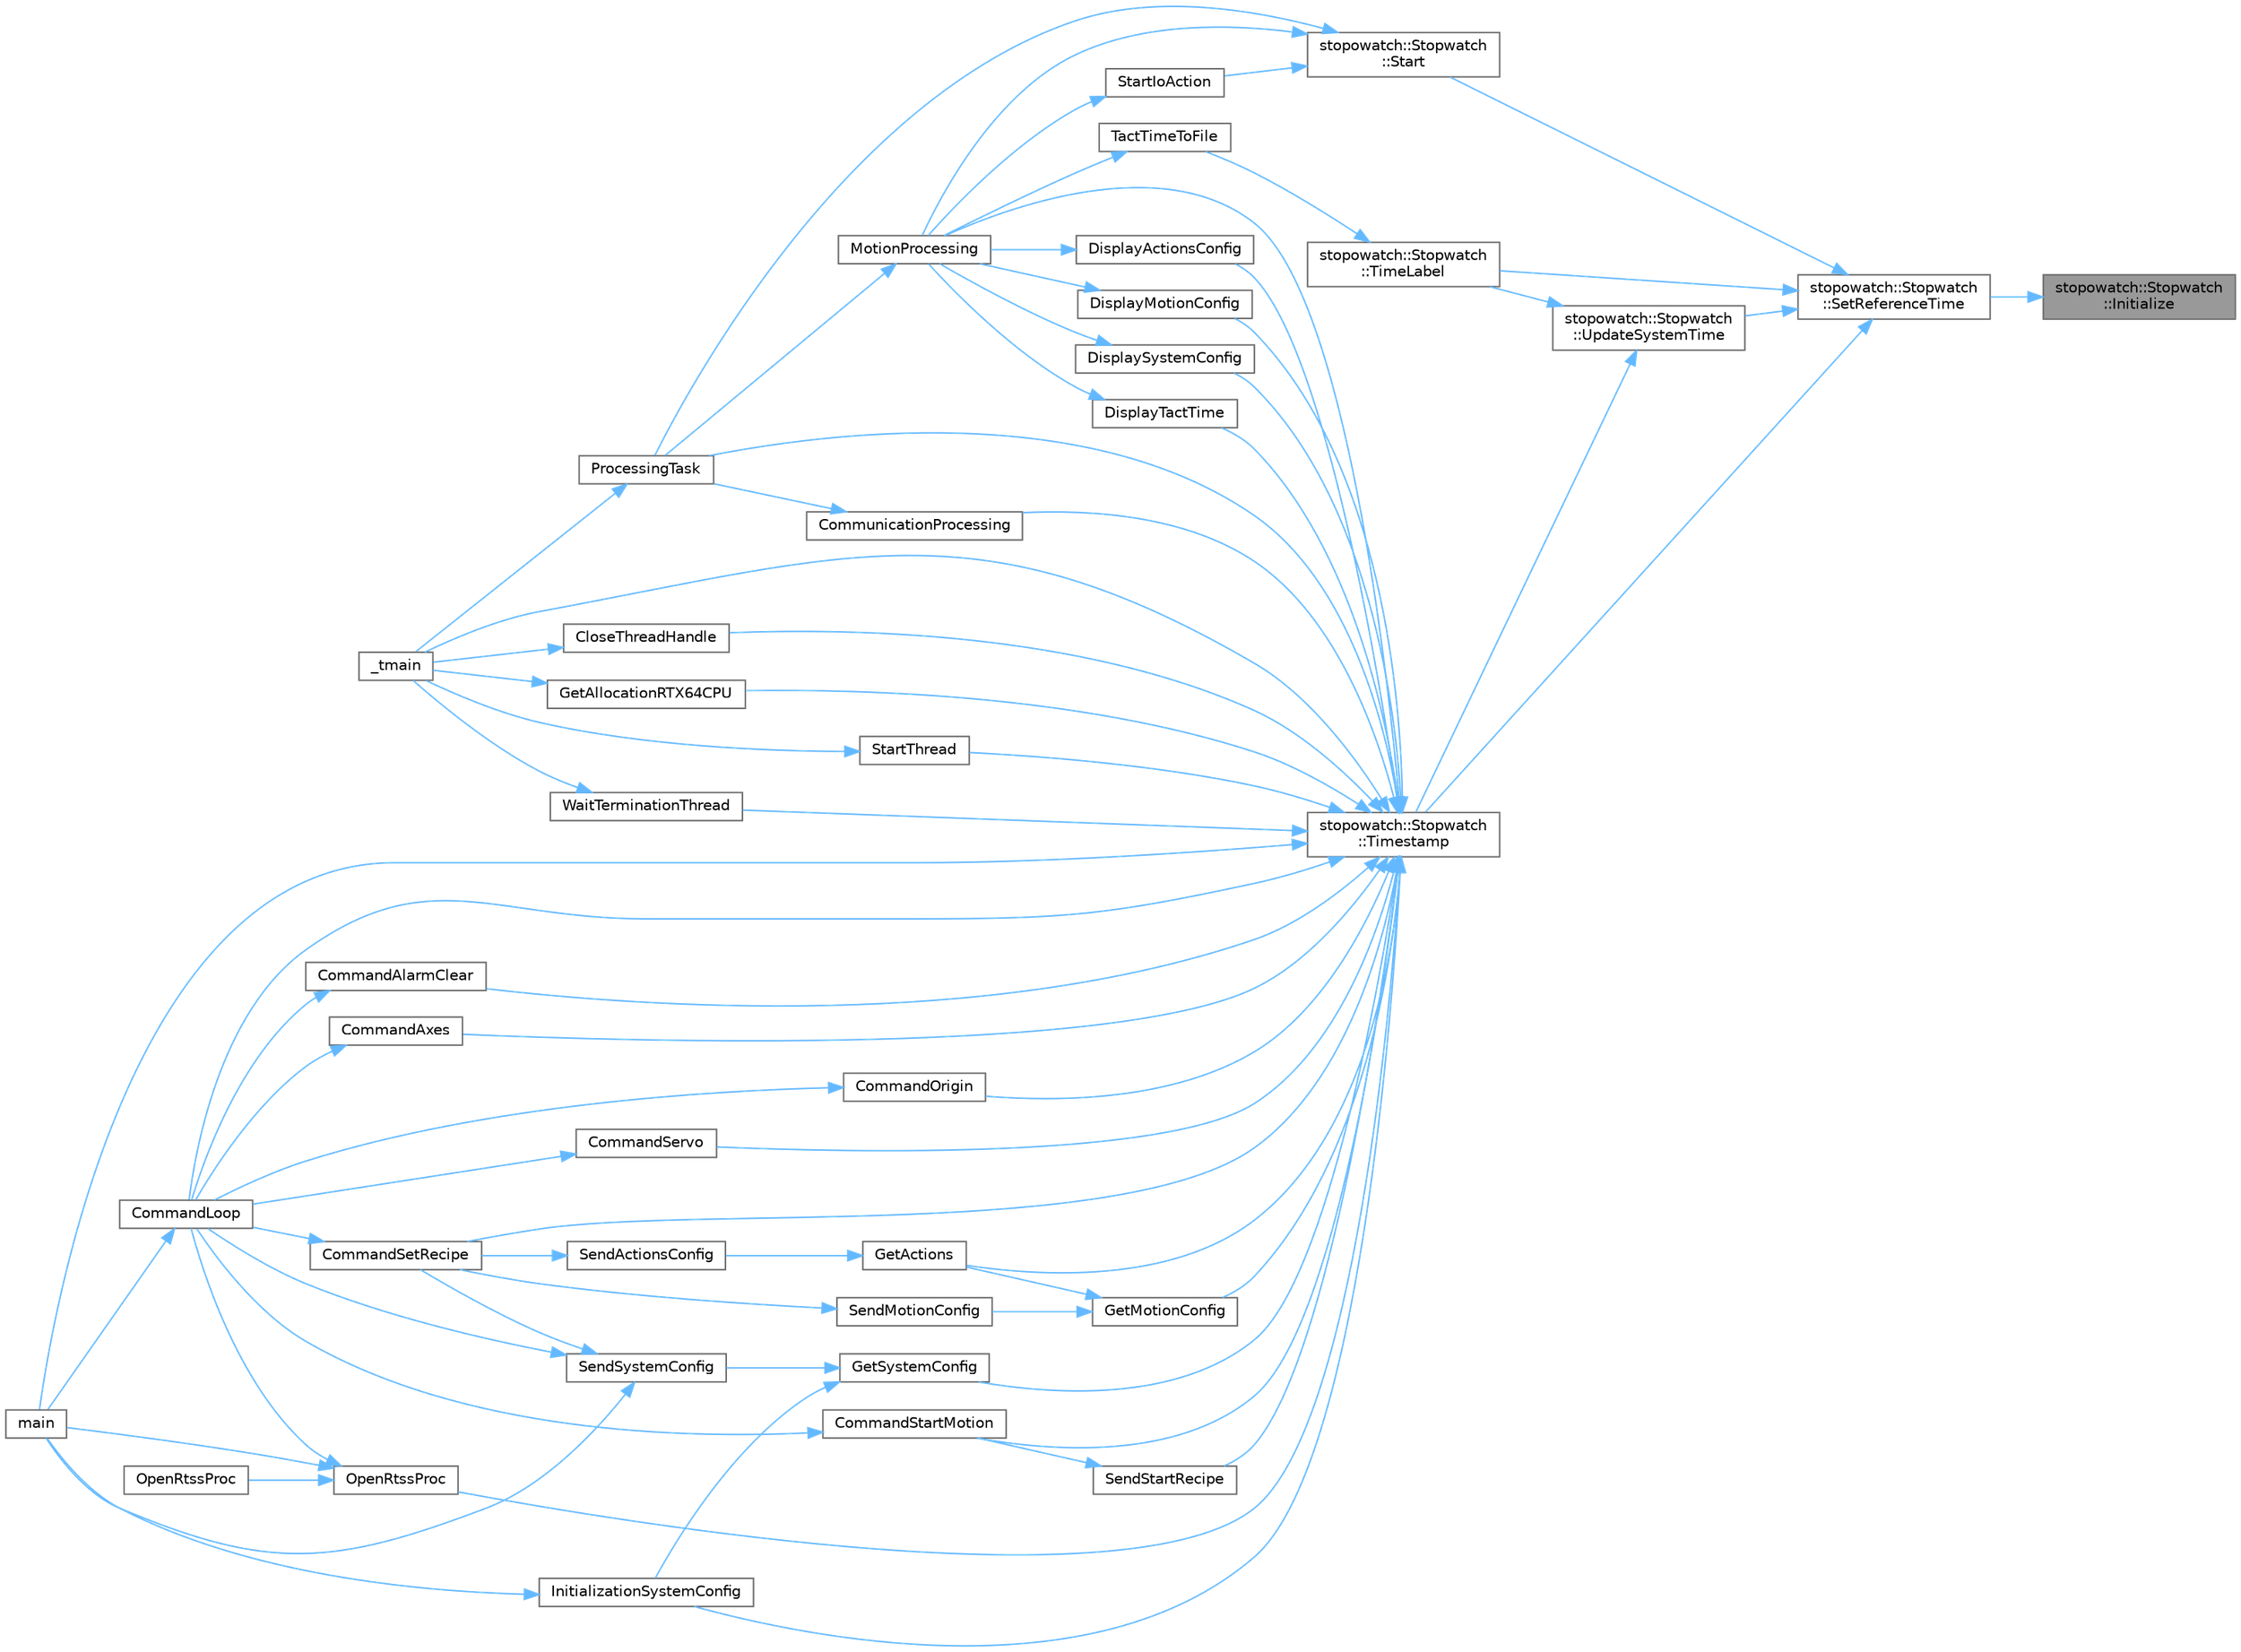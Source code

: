 digraph "stopowatch::Stopwatch::Initialize"
{
 // LATEX_PDF_SIZE
  bgcolor="transparent";
  edge [fontname=Helvetica,fontsize=10,labelfontname=Helvetica,labelfontsize=10];
  node [fontname=Helvetica,fontsize=10,shape=box,height=0.2,width=0.4];
  rankdir="RL";
  Node1 [id="Node000001",label="stopowatch::Stopwatch\l::Initialize",height=0.2,width=0.4,color="gray40", fillcolor="grey60", style="filled", fontcolor="black",tooltip="초기화 함수입니다."];
  Node1 -> Node2 [id="edge1_Node000001_Node000002",dir="back",color="steelblue1",style="solid",tooltip=" "];
  Node2 [id="Node000002",label="stopowatch::Stopwatch\l::SetReferenceTime",height=0.2,width=0.4,color="grey40", fillcolor="white", style="filled",URL="$a00153.html#ab9109777a989e397989e57ed02f963aa",tooltip="참조 시간을 설정하는 함수입니다."];
  Node2 -> Node3 [id="edge2_Node000002_Node000003",dir="back",color="steelblue1",style="solid",tooltip=" "];
  Node3 [id="Node000003",label="stopowatch::Stopwatch\l::Start",height=0.2,width=0.4,color="grey40", fillcolor="white", style="filled",URL="$a00153.html#a592a6e97895a7f876cbf52f4d01f83ab",tooltip="지정된 채널의 타이머를 시작하는 함수입니다."];
  Node3 -> Node4 [id="edge3_Node000003_Node000004",dir="back",color="steelblue1",style="solid",tooltip=" "];
  Node4 [id="Node000004",label="MotionProcessing",height=0.2,width=0.4,color="grey40", fillcolor="white", style="filled",URL="$a00047.html#a4f9769b178418fdb7769bf8bb92c2773",tooltip="주어진 상태에 따라 모션 처리를 수행합니다."];
  Node4 -> Node5 [id="edge4_Node000004_Node000005",dir="back",color="steelblue1",style="solid",tooltip=" "];
  Node5 [id="Node000005",label="ProcessingTask",height=0.2,width=0.4,color="grey40", fillcolor="white", style="filled",URL="$a00047.html#a3db71c15151b4d493496a84b964c847b",tooltip="주어진 작업을 수행하는 스레드 함수입니다."];
  Node5 -> Node6 [id="edge5_Node000005_Node000006",dir="back",color="steelblue1",style="solid",tooltip=" "];
  Node6 [id="Node000006",label="_tmain",height=0.2,width=0.4,color="grey40", fillcolor="white", style="filled",URL="$a00047.html#a353674c5af92be7fb389265cde4e5e03",tooltip=" "];
  Node3 -> Node5 [id="edge6_Node000003_Node000005",dir="back",color="steelblue1",style="solid",tooltip=" "];
  Node3 -> Node7 [id="edge7_Node000003_Node000007",dir="back",color="steelblue1",style="solid",tooltip=" "];
  Node7 [id="Node000007",label="StartIoAction",height=0.2,width=0.4,color="grey40", fillcolor="white", style="filled",URL="$a00047.html#aba80849ebaf4b9e344713667832c33bf",tooltip="주어진 번호의 IO 액션을 시작합니다."];
  Node7 -> Node4 [id="edge8_Node000007_Node000004",dir="back",color="steelblue1",style="solid",tooltip=" "];
  Node2 -> Node8 [id="edge9_Node000002_Node000008",dir="back",color="steelblue1",style="solid",tooltip=" "];
  Node8 [id="Node000008",label="stopowatch::Stopwatch\l::TimeLabel",height=0.2,width=0.4,color="grey40", fillcolor="white", style="filled",URL="$a00153.html#a155591e6deca4cb16a0fed796c6df8c9",tooltip="현재 시간의 레이블을 문자열로 반환하는 함수입니다."];
  Node8 -> Node9 [id="edge10_Node000008_Node000009",dir="back",color="steelblue1",style="solid",tooltip=" "];
  Node9 [id="Node000009",label="TactTimeToFile",height=0.2,width=0.4,color="grey40", fillcolor="white", style="filled",URL="$a00047.html#a51ec2b1e237a68f7eb00da453d49b9c1",tooltip="동작 시간을 파일에 저장합니다."];
  Node9 -> Node4 [id="edge11_Node000009_Node000004",dir="back",color="steelblue1",style="solid",tooltip=" "];
  Node2 -> Node10 [id="edge12_Node000002_Node000010",dir="back",color="steelblue1",style="solid",tooltip=" "];
  Node10 [id="Node000010",label="stopowatch::Stopwatch\l::Timestamp",height=0.2,width=0.4,color="grey40", fillcolor="white", style="filled",URL="$a00153.html#aa8017c358d91e6facd902a0f12176da0",tooltip="현재 시간의 타임스탬프를 문자열로 반환하는 함수입니다."];
  Node10 -> Node6 [id="edge13_Node000010_Node000006",dir="back",color="steelblue1",style="solid",tooltip=" "];
  Node10 -> Node11 [id="edge14_Node000010_Node000011",dir="back",color="steelblue1",style="solid",tooltip=" "];
  Node11 [id="Node000011",label="CloseThreadHandle",height=0.2,width=0.4,color="grey40", fillcolor="white", style="filled",URL="$a00047.html#a3754d22c5256ceffecceff1d802dd1b8",tooltip="주어진 스레드 핸들을 닫습니다."];
  Node11 -> Node6 [id="edge15_Node000011_Node000006",dir="back",color="steelblue1",style="solid",tooltip=" "];
  Node10 -> Node12 [id="edge16_Node000010_Node000012",dir="back",color="steelblue1",style="solid",tooltip=" "];
  Node12 [id="Node000012",label="CommandAlarmClear",height=0.2,width=0.4,color="grey40", fillcolor="white", style="filled",URL="$a00059.html#aaf9355530299b89768fe14680b3a5e3e",tooltip="알람 해제 관련 명령어를 처리합니다."];
  Node12 -> Node13 [id="edge17_Node000012_Node000013",dir="back",color="steelblue1",style="solid",tooltip=" "];
  Node13 [id="Node000013",label="CommandLoop",height=0.2,width=0.4,color="grey40", fillcolor="white", style="filled",URL="$a00059.html#a4bab8a811513db99dd6cf77f2072aa88",tooltip="사용자 명령을 처리하는 루프입니다."];
  Node13 -> Node14 [id="edge18_Node000013_Node000014",dir="back",color="steelblue1",style="solid",tooltip=" "];
  Node14 [id="Node000014",label="main",height=0.2,width=0.4,color="grey40", fillcolor="white", style="filled",URL="$a00059.html#a9ef43c94a04d3145f5f315231da4526e",tooltip=" "];
  Node10 -> Node15 [id="edge19_Node000010_Node000015",dir="back",color="steelblue1",style="solid",tooltip=" "];
  Node15 [id="Node000015",label="CommandAxes",height=0.2,width=0.4,color="grey40", fillcolor="white", style="filled",URL="$a00059.html#adbe7f1246db3436d145db64722faed15",tooltip="축 관련 명령어를 처리합니다."];
  Node15 -> Node13 [id="edge20_Node000015_Node000013",dir="back",color="steelblue1",style="solid",tooltip=" "];
  Node10 -> Node13 [id="edge21_Node000010_Node000013",dir="back",color="steelblue1",style="solid",tooltip=" "];
  Node10 -> Node16 [id="edge22_Node000010_Node000016",dir="back",color="steelblue1",style="solid",tooltip=" "];
  Node16 [id="Node000016",label="CommandOrigin",height=0.2,width=0.4,color="grey40", fillcolor="white", style="filled",URL="$a00059.html#a7078711d4ea848605761d22f0a07d404",tooltip="원점 복귀 관련 명령어를 처리합니다."];
  Node16 -> Node13 [id="edge23_Node000016_Node000013",dir="back",color="steelblue1",style="solid",tooltip=" "];
  Node10 -> Node17 [id="edge24_Node000010_Node000017",dir="back",color="steelblue1",style="solid",tooltip=" "];
  Node17 [id="Node000017",label="CommandServo",height=0.2,width=0.4,color="grey40", fillcolor="white", style="filled",URL="$a00059.html#a97e74a080723dcde2fc3469029fdb5dd",tooltip="서보 관련 명령어를 처리합니다."];
  Node17 -> Node13 [id="edge25_Node000017_Node000013",dir="back",color="steelblue1",style="solid",tooltip=" "];
  Node10 -> Node18 [id="edge26_Node000010_Node000018",dir="back",color="steelblue1",style="solid",tooltip=" "];
  Node18 [id="Node000018",label="CommandSetRecipe",height=0.2,width=0.4,color="grey40", fillcolor="white", style="filled",URL="$a00059.html#ad1d8d77c29d483b0d119e05173b08673",tooltip="레시피 설정 관련 명령어를 처리합니다."];
  Node18 -> Node13 [id="edge27_Node000018_Node000013",dir="back",color="steelblue1",style="solid",tooltip=" "];
  Node10 -> Node19 [id="edge28_Node000010_Node000019",dir="back",color="steelblue1",style="solid",tooltip=" "];
  Node19 [id="Node000019",label="CommandStartMotion",height=0.2,width=0.4,color="grey40", fillcolor="white", style="filled",URL="$a00059.html#a27232eec7761cf7b60f64f83d591fd9c",tooltip="모션 시작 관련 명령어를 처리합니다."];
  Node19 -> Node13 [id="edge29_Node000019_Node000013",dir="back",color="steelblue1",style="solid",tooltip=" "];
  Node10 -> Node20 [id="edge30_Node000010_Node000020",dir="back",color="steelblue1",style="solid",tooltip=" "];
  Node20 [id="Node000020",label="CommunicationProcessing",height=0.2,width=0.4,color="grey40", fillcolor="white", style="filled",URL="$a00047.html#ad6cddbe389369006f50244e7ff4fd90e",tooltip="수신된 명령에 따라 통신을 처리합니다."];
  Node20 -> Node5 [id="edge31_Node000020_Node000005",dir="back",color="steelblue1",style="solid",tooltip=" "];
  Node10 -> Node21 [id="edge32_Node000010_Node000021",dir="back",color="steelblue1",style="solid",tooltip=" "];
  Node21 [id="Node000021",label="DisplayActionsConfig",height=0.2,width=0.4,color="grey40", fillcolor="white", style="filled",URL="$a00047.html#a8246ed3e255a9f6a2e43f09cfe674ee5",tooltip="모든 액션 구성 정보를 출력합니다."];
  Node21 -> Node4 [id="edge33_Node000021_Node000004",dir="back",color="steelblue1",style="solid",tooltip=" "];
  Node10 -> Node22 [id="edge34_Node000010_Node000022",dir="back",color="steelblue1",style="solid",tooltip=" "];
  Node22 [id="Node000022",label="DisplayMotionConfig",height=0.2,width=0.4,color="grey40", fillcolor="white", style="filled",URL="$a00047.html#a899d47551ba606f95dc0c49300486465",tooltip="모션 구성 정보를 출력합니다."];
  Node22 -> Node4 [id="edge35_Node000022_Node000004",dir="back",color="steelblue1",style="solid",tooltip=" "];
  Node10 -> Node23 [id="edge36_Node000010_Node000023",dir="back",color="steelblue1",style="solid",tooltip=" "];
  Node23 [id="Node000023",label="DisplaySystemConfig",height=0.2,width=0.4,color="grey40", fillcolor="white", style="filled",URL="$a00047.html#ad55b26e0e60f35d5b35fc14c426728fd",tooltip="시스템 구성 정보를 출력합니다."];
  Node23 -> Node4 [id="edge37_Node000023_Node000004",dir="back",color="steelblue1",style="solid",tooltip=" "];
  Node10 -> Node24 [id="edge38_Node000010_Node000024",dir="back",color="steelblue1",style="solid",tooltip=" "];
  Node24 [id="Node000024",label="DisplayTactTime",height=0.2,width=0.4,color="grey40", fillcolor="white", style="filled",URL="$a00047.html#a3b4cb51bd003b4867a47032c4c8f121f",tooltip="지정된 반복 및 액션 횟수에 따른 동작 시간을 출력합니다."];
  Node24 -> Node4 [id="edge39_Node000024_Node000004",dir="back",color="steelblue1",style="solid",tooltip=" "];
  Node10 -> Node25 [id="edge40_Node000010_Node000025",dir="back",color="steelblue1",style="solid",tooltip=" "];
  Node25 [id="Node000025",label="GetActions",height=0.2,width=0.4,color="grey40", fillcolor="white", style="filled",URL="$a00059.html#a9470ae1a4450c0115066eabafeb5c698",tooltip="액션 객체 배열을 가져옵니다."];
  Node25 -> Node26 [id="edge41_Node000025_Node000026",dir="back",color="steelblue1",style="solid",tooltip=" "];
  Node26 [id="Node000026",label="SendActionsConfig",height=0.2,width=0.4,color="grey40", fillcolor="white", style="filled",URL="$a00059.html#a1d71225d8f429c3ec023dcc86f760e81",tooltip="액션 구성 정보를 전송합니다."];
  Node26 -> Node18 [id="edge42_Node000026_Node000018",dir="back",color="steelblue1",style="solid",tooltip=" "];
  Node10 -> Node27 [id="edge43_Node000010_Node000027",dir="back",color="steelblue1",style="solid",tooltip=" "];
  Node27 [id="Node000027",label="GetAllocationRTX64CPU",height=0.2,width=0.4,color="grey40", fillcolor="white", style="filled",URL="$a00047.html#ac3520566a2d6657ba663676a4a9d2851",tooltip="RTX64의 현재 CPU 할당 정보를 가져옵니다."];
  Node27 -> Node6 [id="edge44_Node000027_Node000006",dir="back",color="steelblue1",style="solid",tooltip=" "];
  Node10 -> Node28 [id="edge45_Node000010_Node000028",dir="back",color="steelblue1",style="solid",tooltip=" "];
  Node28 [id="Node000028",label="GetMotionConfig",height=0.2,width=0.4,color="grey40", fillcolor="white", style="filled",URL="$a00059.html#a8a06f0e167fd52499dd35a88471c5f05",tooltip="모션 구성 정보를 가져옵니다."];
  Node28 -> Node25 [id="edge46_Node000028_Node000025",dir="back",color="steelblue1",style="solid",tooltip=" "];
  Node28 -> Node29 [id="edge47_Node000028_Node000029",dir="back",color="steelblue1",style="solid",tooltip=" "];
  Node29 [id="Node000029",label="SendMotionConfig",height=0.2,width=0.4,color="grey40", fillcolor="white", style="filled",URL="$a00059.html#a54363b47da7e426f01f62ba53b6b9344",tooltip="모션 구성 정보를 전송합니다."];
  Node29 -> Node18 [id="edge48_Node000029_Node000018",dir="back",color="steelblue1",style="solid",tooltip=" "];
  Node10 -> Node30 [id="edge49_Node000010_Node000030",dir="back",color="steelblue1",style="solid",tooltip=" "];
  Node30 [id="Node000030",label="GetSystemConfig",height=0.2,width=0.4,color="grey40", fillcolor="white", style="filled",URL="$a00059.html#aee94903f757b096a3d7a3eacf58d8f2f",tooltip="시스템 구성 정보를 가져옵니다."];
  Node30 -> Node31 [id="edge50_Node000030_Node000031",dir="back",color="steelblue1",style="solid",tooltip=" "];
  Node31 [id="Node000031",label="InitializationSystemConfig",height=0.2,width=0.4,color="grey40", fillcolor="white", style="filled",URL="$a00059.html#ab004bb3ed848531ece00b3093909b2ad",tooltip="시스템 구성 정보를 초기화합니다."];
  Node31 -> Node14 [id="edge51_Node000031_Node000014",dir="back",color="steelblue1",style="solid",tooltip=" "];
  Node30 -> Node32 [id="edge52_Node000030_Node000032",dir="back",color="steelblue1",style="solid",tooltip=" "];
  Node32 [id="Node000032",label="SendSystemConfig",height=0.2,width=0.4,color="grey40", fillcolor="white", style="filled",URL="$a00059.html#ad1c7cc0ca7b7cd239b6120ea7dafd9b6",tooltip="시스템 구성 정보를 전송합니다."];
  Node32 -> Node13 [id="edge53_Node000032_Node000013",dir="back",color="steelblue1",style="solid",tooltip=" "];
  Node32 -> Node18 [id="edge54_Node000032_Node000018",dir="back",color="steelblue1",style="solid",tooltip=" "];
  Node32 -> Node14 [id="edge55_Node000032_Node000014",dir="back",color="steelblue1",style="solid",tooltip=" "];
  Node10 -> Node31 [id="edge56_Node000010_Node000031",dir="back",color="steelblue1",style="solid",tooltip=" "];
  Node10 -> Node14 [id="edge57_Node000010_Node000014",dir="back",color="steelblue1",style="solid",tooltip=" "];
  Node10 -> Node4 [id="edge58_Node000010_Node000004",dir="back",color="steelblue1",style="solid",tooltip=" "];
  Node10 -> Node33 [id="edge59_Node000010_Node000033",dir="back",color="steelblue1",style="solid",tooltip=" "];
  Node33 [id="Node000033",label="OpenRtssProc",height=0.2,width=0.4,color="grey40", fillcolor="white", style="filled",URL="$a00059.html#a02d0d3b7781c974b1acde665bad5c55a",tooltip="지정된 경로의 RTSS 프로세스를 엽니다."];
  Node33 -> Node13 [id="edge60_Node000033_Node000013",dir="back",color="steelblue1",style="solid",tooltip=" "];
  Node33 -> Node14 [id="edge61_Node000033_Node000014",dir="back",color="steelblue1",style="solid",tooltip=" "];
  Node33 -> Node34 [id="edge62_Node000033_Node000034",dir="back",color="steelblue1",style="solid",tooltip=" "];
  Node34 [id="Node000034",label="OpenRtssProc",height=0.2,width=0.4,color="grey40", fillcolor="white", style="filled",URL="$a00059.html#a312f81ba8fc13c40008c76701abf6b0a",tooltip="시스템 구성 정보를 사용하여 RTSS 프로세스를 엽니다."];
  Node10 -> Node5 [id="edge63_Node000010_Node000005",dir="back",color="steelblue1",style="solid",tooltip=" "];
  Node10 -> Node35 [id="edge64_Node000010_Node000035",dir="back",color="steelblue1",style="solid",tooltip=" "];
  Node35 [id="Node000035",label="SendStartRecipe",height=0.2,width=0.4,color="grey40", fillcolor="white", style="filled",URL="$a00059.html#a84a1e319ef084d1530c222f7d69b0552",tooltip="레시피 시작 명령을 전송합니다."];
  Node35 -> Node19 [id="edge65_Node000035_Node000019",dir="back",color="steelblue1",style="solid",tooltip=" "];
  Node10 -> Node36 [id="edge66_Node000010_Node000036",dir="back",color="steelblue1",style="solid",tooltip=" "];
  Node36 [id="Node000036",label="StartThread",height=0.2,width=0.4,color="grey40", fillcolor="white", style="filled",URL="$a00047.html#aeb58a1737ef48a76996e8bb362fec066",tooltip="주어진 작업을 수행할 새로운 스레드를 시작합니다."];
  Node36 -> Node6 [id="edge67_Node000036_Node000006",dir="back",color="steelblue1",style="solid",tooltip=" "];
  Node10 -> Node37 [id="edge68_Node000010_Node000037",dir="back",color="steelblue1",style="solid",tooltip=" "];
  Node37 [id="Node000037",label="WaitTerminationThread",height=0.2,width=0.4,color="grey40", fillcolor="white", style="filled",URL="$a00047.html#a6e703e91084cf57867ba8bfa121cd11d",tooltip="주어진 스레드의 종료를 기다립니다."];
  Node37 -> Node6 [id="edge69_Node000037_Node000006",dir="back",color="steelblue1",style="solid",tooltip=" "];
  Node2 -> Node38 [id="edge70_Node000002_Node000038",dir="back",color="steelblue1",style="solid",tooltip=" "];
  Node38 [id="Node000038",label="stopowatch::Stopwatch\l::UpdateSystemTime",height=0.2,width=0.4,color="grey40", fillcolor="white", style="filled",URL="$a00153.html#a10e8747e2e04ee2a402f848bfb001d99",tooltip="현재 시스템 시간을 업데이트하는 함수입니다."];
  Node38 -> Node8 [id="edge71_Node000038_Node000008",dir="back",color="steelblue1",style="solid",tooltip=" "];
  Node38 -> Node10 [id="edge72_Node000038_Node000010",dir="back",color="steelblue1",style="solid",tooltip=" "];
}
